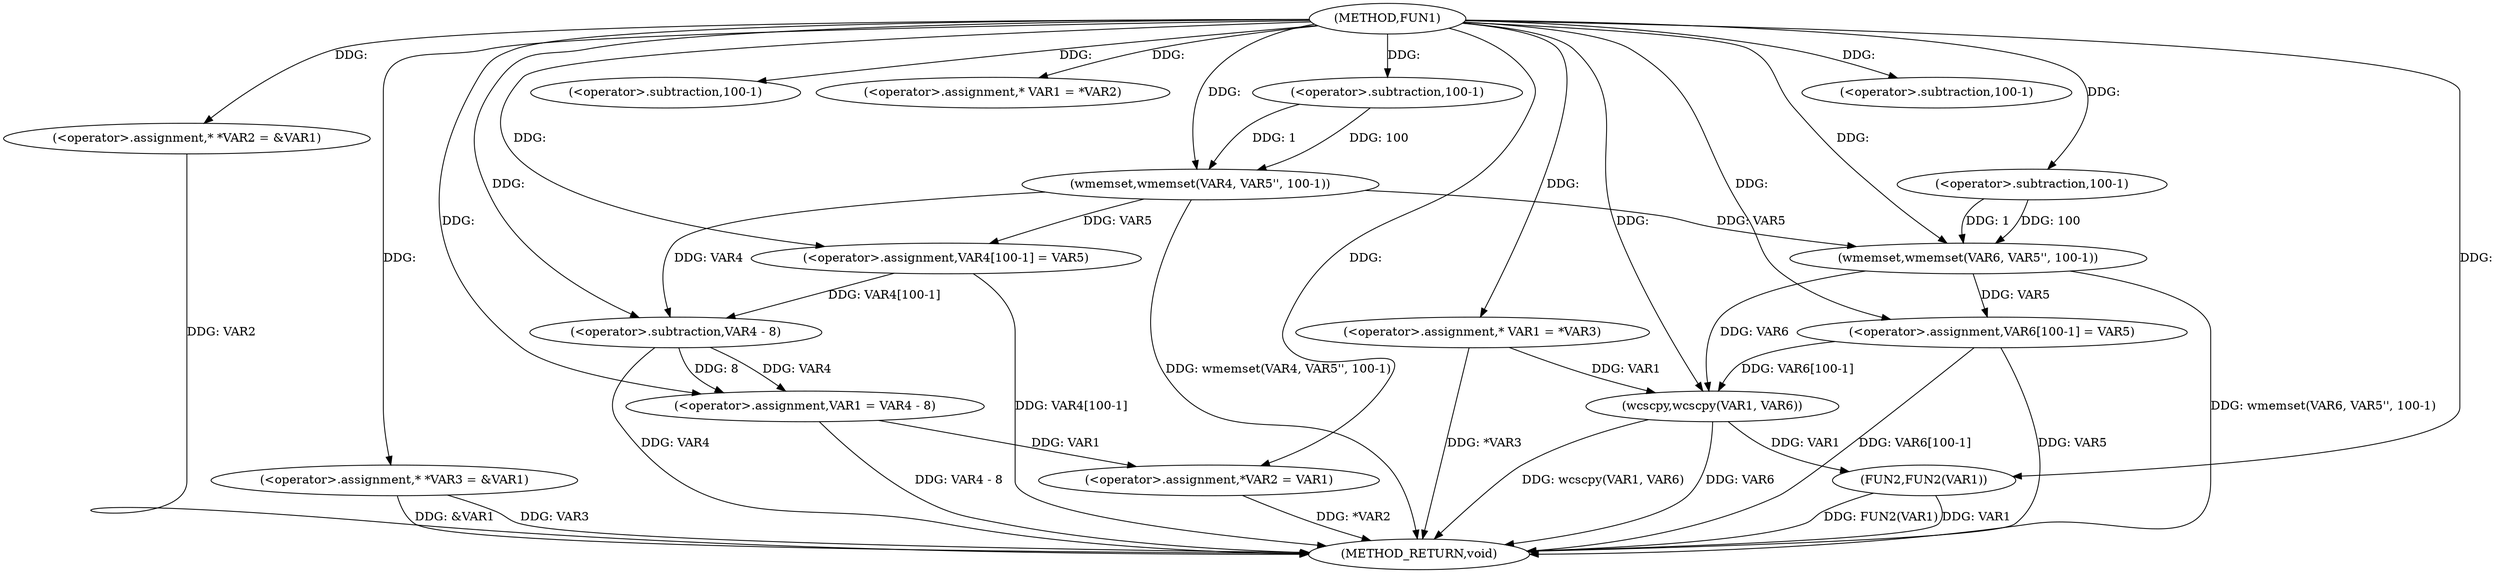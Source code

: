 digraph FUN1 {  
"1000100" [label = "(METHOD,FUN1)" ]
"1000168" [label = "(METHOD_RETURN,void)" ]
"1000104" [label = "(<operator>.assignment,* *VAR2 = &VAR1)" ]
"1000109" [label = "(<operator>.assignment,* *VAR3 = &VAR1)" ]
"1000114" [label = "(wmemset,wmemset(VAR4, VAR5'', 100-1))" ]
"1000117" [label = "(<operator>.subtraction,100-1)" ]
"1000120" [label = "(<operator>.assignment,VAR4[100-1] = VAR5)" ]
"1000123" [label = "(<operator>.subtraction,100-1)" ]
"1000129" [label = "(<operator>.assignment,* VAR1 = *VAR2)" ]
"1000133" [label = "(<operator>.assignment,VAR1 = VAR4 - 8)" ]
"1000135" [label = "(<operator>.subtraction,VAR4 - 8)" ]
"1000138" [label = "(<operator>.assignment,*VAR2 = VAR1)" ]
"1000144" [label = "(<operator>.assignment,* VAR1 = *VAR3)" ]
"1000150" [label = "(wmemset,wmemset(VAR6, VAR5'', 100-1))" ]
"1000153" [label = "(<operator>.subtraction,100-1)" ]
"1000156" [label = "(<operator>.assignment,VAR6[100-1] = VAR5)" ]
"1000159" [label = "(<operator>.subtraction,100-1)" ]
"1000163" [label = "(wcscpy,wcscpy(VAR1, VAR6))" ]
"1000166" [label = "(FUN2,FUN2(VAR1))" ]
  "1000156" -> "1000168"  [ label = "DDG: VAR6[100-1]"] 
  "1000104" -> "1000168"  [ label = "DDG: VAR2"] 
  "1000114" -> "1000168"  [ label = "DDG: wmemset(VAR4, VAR5'', 100-1)"] 
  "1000138" -> "1000168"  [ label = "DDG: *VAR2"] 
  "1000166" -> "1000168"  [ label = "DDG: FUN2(VAR1)"] 
  "1000120" -> "1000168"  [ label = "DDG: VAR4[100-1]"] 
  "1000135" -> "1000168"  [ label = "DDG: VAR4"] 
  "1000150" -> "1000168"  [ label = "DDG: wmemset(VAR6, VAR5'', 100-1)"] 
  "1000109" -> "1000168"  [ label = "DDG: &VAR1"] 
  "1000163" -> "1000168"  [ label = "DDG: VAR6"] 
  "1000166" -> "1000168"  [ label = "DDG: VAR1"] 
  "1000133" -> "1000168"  [ label = "DDG: VAR4 - 8"] 
  "1000109" -> "1000168"  [ label = "DDG: VAR3"] 
  "1000163" -> "1000168"  [ label = "DDG: wcscpy(VAR1, VAR6)"] 
  "1000156" -> "1000168"  [ label = "DDG: VAR5"] 
  "1000144" -> "1000168"  [ label = "DDG: *VAR3"] 
  "1000100" -> "1000104"  [ label = "DDG: "] 
  "1000100" -> "1000109"  [ label = "DDG: "] 
  "1000100" -> "1000114"  [ label = "DDG: "] 
  "1000117" -> "1000114"  [ label = "DDG: 100"] 
  "1000117" -> "1000114"  [ label = "DDG: 1"] 
  "1000100" -> "1000117"  [ label = "DDG: "] 
  "1000114" -> "1000120"  [ label = "DDG: VAR5"] 
  "1000100" -> "1000120"  [ label = "DDG: "] 
  "1000100" -> "1000123"  [ label = "DDG: "] 
  "1000100" -> "1000129"  [ label = "DDG: "] 
  "1000135" -> "1000133"  [ label = "DDG: VAR4"] 
  "1000135" -> "1000133"  [ label = "DDG: 8"] 
  "1000100" -> "1000133"  [ label = "DDG: "] 
  "1000114" -> "1000135"  [ label = "DDG: VAR4"] 
  "1000120" -> "1000135"  [ label = "DDG: VAR4[100-1]"] 
  "1000100" -> "1000135"  [ label = "DDG: "] 
  "1000133" -> "1000138"  [ label = "DDG: VAR1"] 
  "1000100" -> "1000138"  [ label = "DDG: "] 
  "1000100" -> "1000144"  [ label = "DDG: "] 
  "1000100" -> "1000150"  [ label = "DDG: "] 
  "1000114" -> "1000150"  [ label = "DDG: VAR5"] 
  "1000153" -> "1000150"  [ label = "DDG: 100"] 
  "1000153" -> "1000150"  [ label = "DDG: 1"] 
  "1000100" -> "1000153"  [ label = "DDG: "] 
  "1000150" -> "1000156"  [ label = "DDG: VAR5"] 
  "1000100" -> "1000156"  [ label = "DDG: "] 
  "1000100" -> "1000159"  [ label = "DDG: "] 
  "1000144" -> "1000163"  [ label = "DDG: VAR1"] 
  "1000100" -> "1000163"  [ label = "DDG: "] 
  "1000150" -> "1000163"  [ label = "DDG: VAR6"] 
  "1000156" -> "1000163"  [ label = "DDG: VAR6[100-1]"] 
  "1000163" -> "1000166"  [ label = "DDG: VAR1"] 
  "1000100" -> "1000166"  [ label = "DDG: "] 
}
